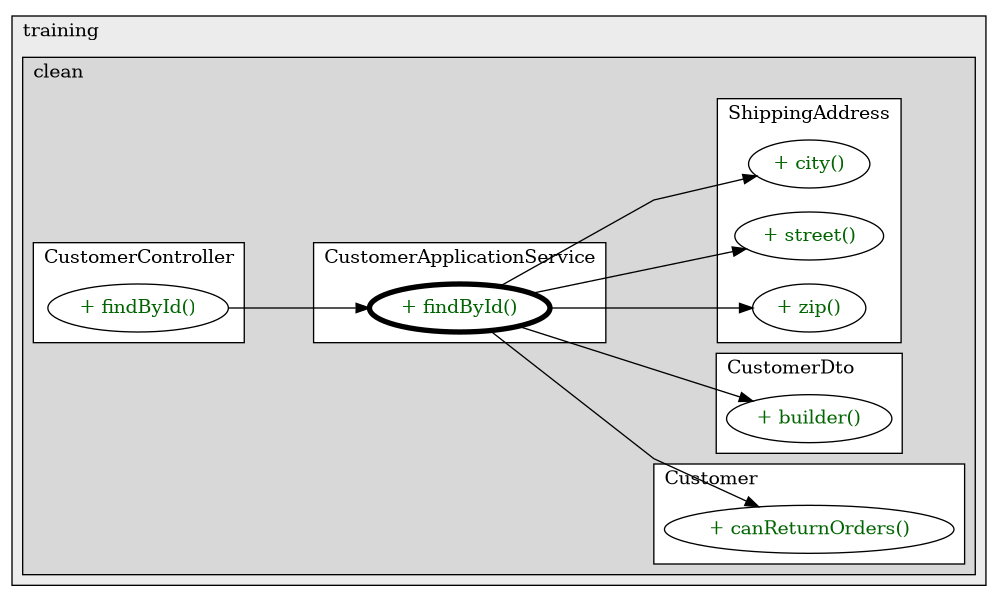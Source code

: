 @startuml

/' diagram meta data start
config=CallConfiguration;
{
  "rootMethod": "victor.training.clean.application.service.CustomerApplicationService#findById(long)",
  "projectClassification": {
    "searchMode": "OpenProject", // OpenProject, AllProjects
    "includedProjects": "",
    "pathEndKeywords": "*.impl",
    "isClientPath": "",
    "isClientName": "",
    "isTestPath": "",
    "isTestName": "",
    "isMappingPath": "",
    "isMappingName": "",
    "isDataAccessPath": "",
    "isDataAccessName": "",
    "isDataStructurePath": "",
    "isDataStructureName": "",
    "isInterfaceStructuresPath": "",
    "isInterfaceStructuresName": "",
    "isEntryPointPath": "",
    "isEntryPointName": "",
    "treatFinalFieldsAsMandatory": false
  },
  "graphRestriction": {
    "classPackageExcludeFilter": "",
    "classPackageIncludeFilter": "",
    "classNameExcludeFilter": "",
    "classNameIncludeFilter": "",
    "methodNameExcludeFilter": "",
    "methodNameIncludeFilter": "",
    "removeByInheritance": "", // inheritance/annotation based filtering is done in a second step
    "removeByAnnotation": "",
    "removeByClassPackage": "", // cleanup the graph after inheritance/annotation based filtering is done
    "removeByClassName": "",
    "cutMappings": false,
    "cutEnum": true,
    "cutTests": true,
    "cutClient": true,
    "cutDataAccess": true,
    "cutInterfaceStructures": true,
    "cutDataStructures": true,
    "cutGetterAndSetter": true,
    "cutConstructors": true
  },
  "graphTraversal": {
    "forwardDepth": 3,
    "backwardDepth": 3,
    "classPackageExcludeFilter": "",
    "classPackageIncludeFilter": "",
    "classNameExcludeFilter": "",
    "classNameIncludeFilter": "",
    "methodNameExcludeFilter": "",
    "methodNameIncludeFilter": "",
    "hideMappings": false,
    "hideDataStructures": false,
    "hidePrivateMethods": true,
    "hideInterfaceCalls": true, // indirection: implementation -> interface (is hidden) -> implementation
    "onlyShowApplicationEntryPoints": false, // root node is included
    "useMethodCallsForStructureDiagram": "ForwardOnly" // ForwardOnly, BothDirections, No
  },
  "details": {
    "aggregation": "GroupByClass", // ByClass, GroupByClass, None
    "showMethodParametersTypes": false,
    "showMethodParametersNames": false,
    "showMethodReturnType": false,
    "showPackageLevels": 2,
    "showCallOrder": false,
    "edgeMode": "MethodsOnly", // TypesOnly, MethodsOnly, TypesAndMethods, MethodsAndDirectTypeUsage
    "showDetailedClassStructure": false
  },
  "rootClass": "victor.training.clean.application.service.CustomerApplicationService",
  "extensionCallbackMethod": "" // qualified.class.name#methodName - signature: public static String method(String)
}
diagram meta data end '/



digraph g {
    rankdir="LR"
    splines=polyline
    

'nodes 
subgraph cluster_1276119258 { 
   	label=training
	labeljust=l
	fillcolor="#ececec"
	style=filled
   
   subgraph cluster_1843584971 { 
   	label=clean
	labeljust=l
	fillcolor="#d8d8d8"
	style=filled
   
   subgraph cluster_2130579237 { 
   	label=Customer
	labeljust=l
	fillcolor=white
	style=filled
   
   Customer766465137XXXcanReturnOrders0[
	label="+ canReturnOrders()"
	style=filled
	fillcolor=white
	tooltip="Customer

null"
	fontcolor=darkgreen
];
} 

subgraph cluster_28261004 { 
   	label=CustomerApplicationService
	labeljust=l
	fillcolor=white
	style=filled
   
   CustomerApplicationService650149093XXXfindById3327612[
	label="+ findById()"
	style=filled
	fillcolor=white
	tooltip="CustomerApplicationService

null"
	penwidth=4
	fontcolor=darkgreen
];
} 

subgraph cluster_43491324 { 
   	label=CustomerController
	labeljust=l
	fillcolor=white
	style=filled
   
   CustomerController651411308XXXfindById3327612[
	label="+ findById()"
	style=filled
	fillcolor=white
	tooltip="CustomerController

null"
	fontcolor=darkgreen
];
} 

subgraph cluster_552971682 { 
   	label=CustomerDto
	labeljust=l
	fillcolor=white
	style=filled
   
   CustomerDto305189903XXXbuilder0[
	label="+ builder()"
	style=filled
	fillcolor=white
	tooltip="CustomerDto

null"
	fontcolor=darkgreen
];
} 

subgraph cluster_613802295 { 
   	label=ShippingAddress
	labeljust=l
	fillcolor=white
	style=filled
   
   ShippingAddress766465137XXXcity0[
	label="+ city()"
	style=filled
	fillcolor=white
	tooltip="ShippingAddress

null"
	fontcolor=darkgreen
];

ShippingAddress766465137XXXstreet0[
	label="+ street()"
	style=filled
	fillcolor=white
	tooltip="ShippingAddress

null"
	fontcolor=darkgreen
];

ShippingAddress766465137XXXzip0[
	label="+ zip()"
	style=filled
	fillcolor=white
	tooltip="ShippingAddress

null"
	fontcolor=darkgreen
];
} 
} 
} 

'edges    
CustomerApplicationService650149093XXXfindById3327612 -> Customer766465137XXXcanReturnOrders0;
CustomerApplicationService650149093XXXfindById3327612 -> CustomerDto305189903XXXbuilder0;
CustomerApplicationService650149093XXXfindById3327612 -> ShippingAddress766465137XXXcity0;
CustomerApplicationService650149093XXXfindById3327612 -> ShippingAddress766465137XXXstreet0;
CustomerApplicationService650149093XXXfindById3327612 -> ShippingAddress766465137XXXzip0;
CustomerController651411308XXXfindById3327612 -> CustomerApplicationService650149093XXXfindById3327612;
    
}
@enduml